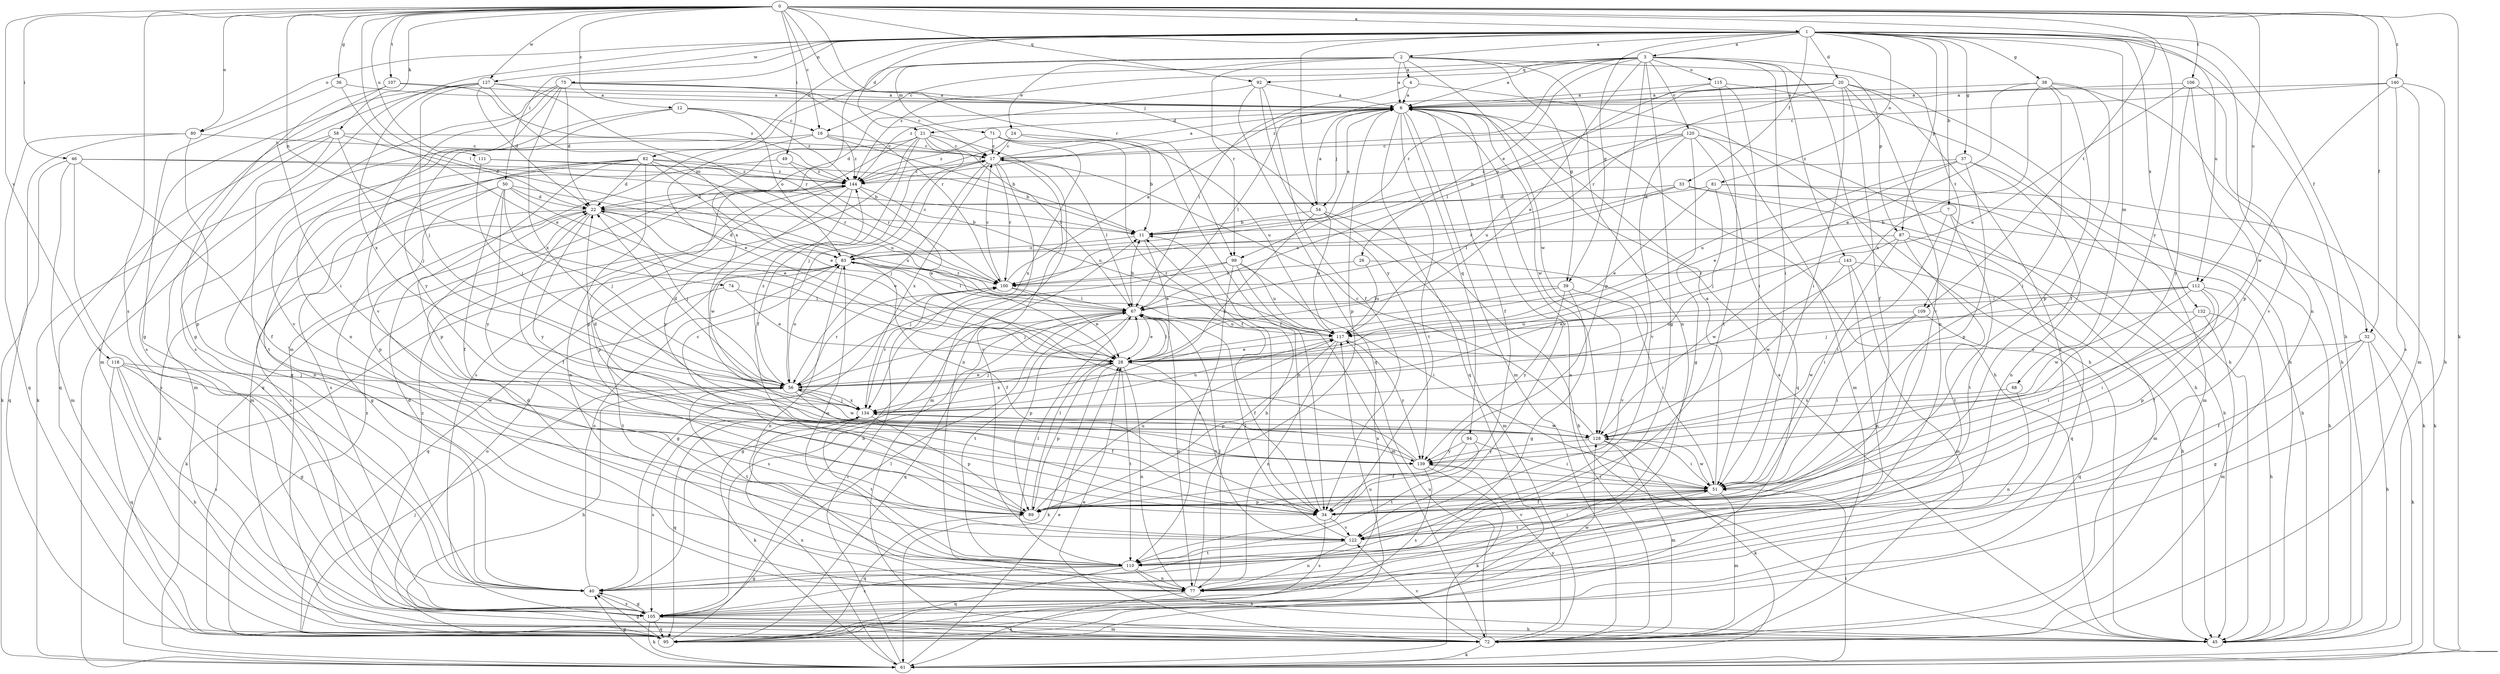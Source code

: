strict digraph  {
0;
1;
2;
3;
4;
6;
7;
11;
12;
16;
17;
20;
21;
22;
24;
26;
28;
32;
33;
34;
36;
37;
38;
39;
40;
45;
46;
49;
50;
51;
54;
56;
58;
61;
67;
68;
71;
72;
74;
75;
77;
80;
81;
82;
83;
87;
89;
92;
94;
95;
99;
100;
105;
106;
107;
109;
110;
111;
112;
115;
117;
118;
120;
122;
127;
128;
132;
134;
139;
140;
143;
144;
0 -> 1  [label=a];
0 -> 12  [label=c];
0 -> 16  [label=c];
0 -> 32  [label=f];
0 -> 36  [label=g];
0 -> 46  [label=i];
0 -> 49  [label=i];
0 -> 54  [label=j];
0 -> 58  [label=k];
0 -> 61  [label=k];
0 -> 67  [label=l];
0 -> 74  [label=n];
0 -> 80  [label=o];
0 -> 92  [label=q];
0 -> 99  [label=r];
0 -> 105  [label=s];
0 -> 106  [label=t];
0 -> 107  [label=t];
0 -> 109  [label=t];
0 -> 111  [label=u];
0 -> 112  [label=u];
0 -> 118  [label=v];
0 -> 127  [label=w];
0 -> 139  [label=y];
0 -> 140  [label=z];
1 -> 2  [label=a];
1 -> 3  [label=a];
1 -> 7  [label=b];
1 -> 20  [label=d];
1 -> 21  [label=d];
1 -> 32  [label=f];
1 -> 33  [label=f];
1 -> 37  [label=g];
1 -> 38  [label=g];
1 -> 39  [label=g];
1 -> 45  [label=h];
1 -> 50  [label=i];
1 -> 54  [label=j];
1 -> 61  [label=k];
1 -> 68  [label=m];
1 -> 75  [label=n];
1 -> 77  [label=n];
1 -> 80  [label=o];
1 -> 81  [label=o];
1 -> 82  [label=o];
1 -> 87  [label=p];
1 -> 112  [label=u];
1 -> 127  [label=w];
1 -> 132  [label=x];
2 -> 4  [label=a];
2 -> 6  [label=a];
2 -> 24  [label=e];
2 -> 39  [label=g];
2 -> 71  [label=m];
2 -> 72  [label=m];
2 -> 77  [label=n];
2 -> 87  [label=p];
2 -> 99  [label=r];
2 -> 128  [label=w];
2 -> 134  [label=x];
3 -> 6  [label=a];
3 -> 16  [label=c];
3 -> 26  [label=e];
3 -> 28  [label=e];
3 -> 40  [label=g];
3 -> 51  [label=i];
3 -> 77  [label=n];
3 -> 89  [label=p];
3 -> 92  [label=q];
3 -> 99  [label=r];
3 -> 109  [label=t];
3 -> 115  [label=u];
3 -> 120  [label=v];
3 -> 143  [label=z];
3 -> 144  [label=z];
4 -> 6  [label=a];
4 -> 45  [label=h];
4 -> 67  [label=l];
6 -> 21  [label=d];
6 -> 22  [label=d];
6 -> 34  [label=f];
6 -> 45  [label=h];
6 -> 54  [label=j];
6 -> 67  [label=l];
6 -> 72  [label=m];
6 -> 89  [label=p];
6 -> 94  [label=q];
6 -> 95  [label=q];
6 -> 110  [label=t];
6 -> 122  [label=v];
6 -> 128  [label=w];
7 -> 11  [label=b];
7 -> 45  [label=h];
7 -> 51  [label=i];
7 -> 110  [label=t];
11 -> 6  [label=a];
11 -> 28  [label=e];
11 -> 83  [label=o];
12 -> 16  [label=c];
12 -> 83  [label=o];
12 -> 122  [label=v];
12 -> 139  [label=y];
12 -> 144  [label=z];
16 -> 11  [label=b];
16 -> 17  [label=c];
16 -> 28  [label=e];
16 -> 61  [label=k];
16 -> 144  [label=z];
17 -> 6  [label=a];
17 -> 56  [label=j];
17 -> 67  [label=l];
17 -> 72  [label=m];
17 -> 100  [label=r];
17 -> 122  [label=v];
17 -> 134  [label=x];
17 -> 144  [label=z];
20 -> 6  [label=a];
20 -> 34  [label=f];
20 -> 45  [label=h];
20 -> 51  [label=i];
20 -> 83  [label=o];
20 -> 100  [label=r];
20 -> 105  [label=s];
20 -> 122  [label=v];
20 -> 144  [label=z];
21 -> 17  [label=c];
21 -> 34  [label=f];
21 -> 56  [label=j];
21 -> 67  [label=l];
21 -> 77  [label=n];
21 -> 89  [label=p];
21 -> 95  [label=q];
21 -> 105  [label=s];
22 -> 11  [label=b];
22 -> 28  [label=e];
22 -> 34  [label=f];
22 -> 40  [label=g];
22 -> 56  [label=j];
22 -> 61  [label=k];
22 -> 139  [label=y];
24 -> 11  [label=b];
24 -> 17  [label=c];
24 -> 34  [label=f];
24 -> 144  [label=z];
26 -> 100  [label=r];
26 -> 117  [label=u];
26 -> 122  [label=v];
28 -> 56  [label=j];
28 -> 61  [label=k];
28 -> 67  [label=l];
28 -> 77  [label=n];
28 -> 89  [label=p];
28 -> 110  [label=t];
28 -> 122  [label=v];
28 -> 134  [label=x];
32 -> 28  [label=e];
32 -> 34  [label=f];
32 -> 40  [label=g];
32 -> 45  [label=h];
32 -> 61  [label=k];
33 -> 22  [label=d];
33 -> 45  [label=h];
33 -> 61  [label=k];
33 -> 67  [label=l];
33 -> 100  [label=r];
34 -> 11  [label=b];
34 -> 105  [label=s];
34 -> 122  [label=v];
36 -> 6  [label=a];
36 -> 28  [label=e];
36 -> 40  [label=g];
37 -> 28  [label=e];
37 -> 72  [label=m];
37 -> 77  [label=n];
37 -> 89  [label=p];
37 -> 117  [label=u];
37 -> 144  [label=z];
38 -> 6  [label=a];
38 -> 28  [label=e];
38 -> 34  [label=f];
38 -> 45  [label=h];
38 -> 51  [label=i];
38 -> 89  [label=p];
38 -> 134  [label=x];
39 -> 40  [label=g];
39 -> 51  [label=i];
39 -> 56  [label=j];
39 -> 67  [label=l];
39 -> 139  [label=y];
40 -> 22  [label=d];
40 -> 83  [label=o];
40 -> 105  [label=s];
45 -> 6  [label=a];
46 -> 11  [label=b];
46 -> 34  [label=f];
46 -> 72  [label=m];
46 -> 95  [label=q];
46 -> 105  [label=s];
46 -> 144  [label=z];
49 -> 77  [label=n];
49 -> 100  [label=r];
49 -> 144  [label=z];
50 -> 22  [label=d];
50 -> 28  [label=e];
50 -> 34  [label=f];
50 -> 56  [label=j];
50 -> 89  [label=p];
50 -> 105  [label=s];
50 -> 117  [label=u];
50 -> 139  [label=y];
51 -> 6  [label=a];
51 -> 34  [label=f];
51 -> 72  [label=m];
51 -> 89  [label=p];
51 -> 110  [label=t];
51 -> 122  [label=v];
51 -> 128  [label=w];
54 -> 6  [label=a];
54 -> 11  [label=b];
54 -> 45  [label=h];
54 -> 72  [label=m];
54 -> 117  [label=u];
54 -> 134  [label=x];
56 -> 22  [label=d];
56 -> 28  [label=e];
56 -> 34  [label=f];
56 -> 45  [label=h];
56 -> 83  [label=o];
56 -> 100  [label=r];
56 -> 110  [label=t];
56 -> 128  [label=w];
56 -> 134  [label=x];
56 -> 144  [label=z];
58 -> 17  [label=c];
58 -> 22  [label=d];
58 -> 56  [label=j];
58 -> 72  [label=m];
58 -> 95  [label=q];
58 -> 110  [label=t];
61 -> 28  [label=e];
61 -> 40  [label=g];
61 -> 51  [label=i];
61 -> 100  [label=r];
61 -> 134  [label=x];
67 -> 11  [label=b];
67 -> 28  [label=e];
67 -> 34  [label=f];
67 -> 40  [label=g];
67 -> 77  [label=n];
67 -> 89  [label=p];
67 -> 95  [label=q];
67 -> 105  [label=s];
67 -> 110  [label=t];
67 -> 117  [label=u];
68 -> 77  [label=n];
68 -> 134  [label=x];
71 -> 17  [label=c];
71 -> 34  [label=f];
71 -> 117  [label=u];
71 -> 134  [label=x];
71 -> 144  [label=z];
72 -> 6  [label=a];
72 -> 28  [label=e];
72 -> 61  [label=k];
72 -> 117  [label=u];
72 -> 122  [label=v];
72 -> 139  [label=y];
72 -> 144  [label=z];
74 -> 28  [label=e];
74 -> 67  [label=l];
74 -> 110  [label=t];
75 -> 6  [label=a];
75 -> 17  [label=c];
75 -> 22  [label=d];
75 -> 77  [label=n];
75 -> 100  [label=r];
75 -> 105  [label=s];
75 -> 122  [label=v];
75 -> 134  [label=x];
77 -> 11  [label=b];
77 -> 22  [label=d];
77 -> 61  [label=k];
77 -> 67  [label=l];
80 -> 17  [label=c];
80 -> 61  [label=k];
80 -> 89  [label=p];
80 -> 95  [label=q];
81 -> 22  [label=d];
81 -> 28  [label=e];
81 -> 45  [label=h];
81 -> 56  [label=j];
81 -> 61  [label=k];
82 -> 11  [label=b];
82 -> 22  [label=d];
82 -> 28  [label=e];
82 -> 40  [label=g];
82 -> 72  [label=m];
82 -> 77  [label=n];
82 -> 89  [label=p];
82 -> 105  [label=s];
82 -> 117  [label=u];
82 -> 144  [label=z];
83 -> 17  [label=c];
83 -> 22  [label=d];
83 -> 34  [label=f];
83 -> 61  [label=k];
83 -> 67  [label=l];
83 -> 77  [label=n];
83 -> 95  [label=q];
83 -> 100  [label=r];
87 -> 51  [label=i];
87 -> 72  [label=m];
87 -> 83  [label=o];
87 -> 95  [label=q];
87 -> 110  [label=t];
87 -> 128  [label=w];
89 -> 17  [label=c];
89 -> 67  [label=l];
89 -> 95  [label=q];
89 -> 117  [label=u];
92 -> 6  [label=a];
92 -> 34  [label=f];
92 -> 95  [label=q];
92 -> 139  [label=y];
92 -> 144  [label=z];
94 -> 34  [label=f];
94 -> 51  [label=i];
94 -> 110  [label=t];
94 -> 139  [label=y];
95 -> 11  [label=b];
95 -> 40  [label=g];
95 -> 56  [label=j];
95 -> 83  [label=o];
95 -> 117  [label=u];
95 -> 144  [label=z];
99 -> 51  [label=i];
99 -> 56  [label=j];
99 -> 72  [label=m];
99 -> 100  [label=r];
99 -> 110  [label=t];
99 -> 117  [label=u];
100 -> 6  [label=a];
100 -> 17  [label=c];
100 -> 28  [label=e];
100 -> 40  [label=g];
100 -> 67  [label=l];
105 -> 40  [label=g];
105 -> 45  [label=h];
105 -> 61  [label=k];
105 -> 67  [label=l];
105 -> 72  [label=m];
105 -> 95  [label=q];
105 -> 128  [label=w];
106 -> 6  [label=a];
106 -> 28  [label=e];
106 -> 89  [label=p];
106 -> 122  [label=v];
106 -> 139  [label=y];
107 -> 6  [label=a];
107 -> 40  [label=g];
107 -> 51  [label=i];
107 -> 144  [label=z];
109 -> 51  [label=i];
109 -> 95  [label=q];
109 -> 117  [label=u];
109 -> 128  [label=w];
110 -> 40  [label=g];
110 -> 45  [label=h];
110 -> 67  [label=l];
110 -> 77  [label=n];
110 -> 83  [label=o];
110 -> 95  [label=q];
110 -> 105  [label=s];
111 -> 56  [label=j];
111 -> 100  [label=r];
111 -> 144  [label=z];
112 -> 28  [label=e];
112 -> 34  [label=f];
112 -> 51  [label=i];
112 -> 56  [label=j];
112 -> 67  [label=l];
112 -> 89  [label=p];
112 -> 128  [label=w];
115 -> 6  [label=a];
115 -> 45  [label=h];
115 -> 51  [label=i];
115 -> 67  [label=l];
115 -> 110  [label=t];
117 -> 28  [label=e];
117 -> 77  [label=n];
117 -> 89  [label=p];
117 -> 139  [label=y];
118 -> 40  [label=g];
118 -> 45  [label=h];
118 -> 56  [label=j];
118 -> 95  [label=q];
118 -> 105  [label=s];
118 -> 128  [label=w];
120 -> 11  [label=b];
120 -> 17  [label=c];
120 -> 40  [label=g];
120 -> 45  [label=h];
120 -> 72  [label=m];
120 -> 95  [label=q];
120 -> 117  [label=u];
120 -> 122  [label=v];
122 -> 51  [label=i];
122 -> 67  [label=l];
122 -> 77  [label=n];
122 -> 110  [label=t];
127 -> 6  [label=a];
127 -> 22  [label=d];
127 -> 56  [label=j];
127 -> 72  [label=m];
127 -> 83  [label=o];
127 -> 100  [label=r];
127 -> 105  [label=s];
127 -> 134  [label=x];
128 -> 17  [label=c];
128 -> 22  [label=d];
128 -> 51  [label=i];
128 -> 61  [label=k];
128 -> 72  [label=m];
128 -> 139  [label=y];
132 -> 45  [label=h];
132 -> 51  [label=i];
132 -> 72  [label=m];
132 -> 117  [label=u];
134 -> 56  [label=j];
134 -> 61  [label=k];
134 -> 89  [label=p];
134 -> 95  [label=q];
134 -> 100  [label=r];
134 -> 105  [label=s];
134 -> 110  [label=t];
134 -> 117  [label=u];
134 -> 128  [label=w];
139 -> 51  [label=i];
139 -> 61  [label=k];
139 -> 83  [label=o];
139 -> 105  [label=s];
139 -> 134  [label=x];
140 -> 6  [label=a];
140 -> 17  [label=c];
140 -> 45  [label=h];
140 -> 72  [label=m];
140 -> 105  [label=s];
140 -> 128  [label=w];
143 -> 45  [label=h];
143 -> 72  [label=m];
143 -> 77  [label=n];
143 -> 100  [label=r];
143 -> 128  [label=w];
144 -> 22  [label=d];
144 -> 28  [label=e];
144 -> 89  [label=p];
144 -> 117  [label=u];
144 -> 128  [label=w];
144 -> 139  [label=y];
}
